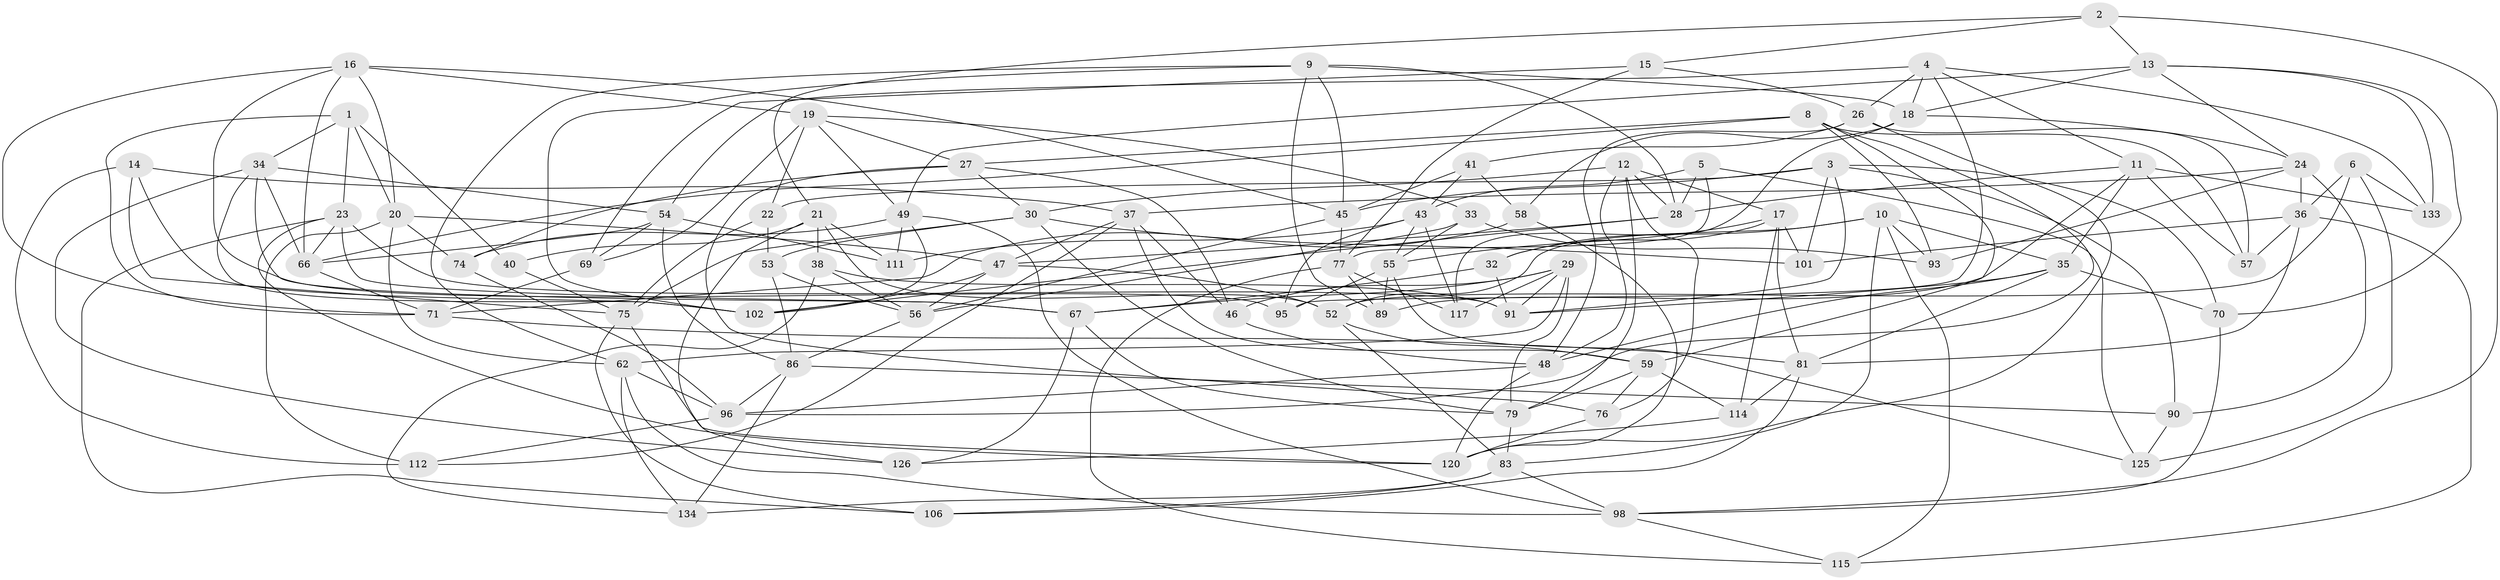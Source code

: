 // Generated by graph-tools (version 1.1) at 2025/24/03/03/25 07:24:30]
// undirected, 85 vertices, 220 edges
graph export_dot {
graph [start="1"]
  node [color=gray90,style=filled];
  1 [super="+42"];
  2;
  3 [super="+63"];
  4 [super="+7"];
  5;
  6;
  8 [super="+68"];
  9 [super="+25"];
  10 [super="+100"];
  11 [super="+85"];
  12 [super="+110"];
  13 [super="+65"];
  14;
  15;
  16 [super="+84"];
  17 [super="+108"];
  18 [super="+51"];
  19 [super="+31"];
  20 [super="+50"];
  21 [super="+104"];
  22;
  23 [super="+39"];
  24 [super="+44"];
  26 [super="+122"];
  27 [super="+135"];
  28 [super="+129"];
  29 [super="+127"];
  30 [super="+119"];
  32;
  33;
  34 [super="+131"];
  35 [super="+60"];
  36 [super="+132"];
  37 [super="+94"];
  38;
  40;
  41;
  43 [super="+64"];
  45 [super="+88"];
  46;
  47 [super="+61"];
  48 [super="+80"];
  49 [super="+130"];
  52 [super="+109"];
  53;
  54 [super="+128"];
  55 [super="+73"];
  56 [super="+97"];
  57;
  58;
  59 [super="+78"];
  62 [super="+121"];
  66 [super="+72"];
  67 [super="+107"];
  69;
  70;
  71 [super="+123"];
  74;
  75 [super="+124"];
  76;
  77 [super="+113"];
  79 [super="+92"];
  81 [super="+82"];
  83 [super="+87"];
  86 [super="+116"];
  89;
  90;
  91 [super="+118"];
  93;
  95;
  96 [super="+103"];
  98 [super="+99"];
  101;
  102 [super="+105"];
  106;
  111;
  112;
  114;
  115;
  117;
  120 [super="+136"];
  125;
  126;
  133;
  134;
  1 -- 40 [weight=2];
  1 -- 34;
  1 -- 71;
  1 -- 20;
  1 -- 23;
  2 -- 98;
  2 -- 21;
  2 -- 15;
  2 -- 13;
  3 -- 22;
  3 -- 101;
  3 -- 91;
  3 -- 90;
  3 -- 70;
  3 -- 45;
  4 -- 26;
  4 -- 11;
  4 -- 133;
  4 -- 95;
  4 -- 54;
  4 -- 18;
  5 -- 28;
  5 -- 125;
  5 -- 77;
  5 -- 43;
  6 -- 125;
  6 -- 133;
  6 -- 36;
  6 -- 52;
  8 -- 57;
  8 -- 59;
  8 -- 27;
  8 -- 66;
  8 -- 96;
  8 -- 93;
  9 -- 89;
  9 -- 28;
  9 -- 102;
  9 -- 62;
  9 -- 18;
  9 -- 45;
  10 -- 32;
  10 -- 115;
  10 -- 35;
  10 -- 83;
  10 -- 93;
  10 -- 52;
  11 -- 28;
  11 -- 89;
  11 -- 57;
  11 -- 133;
  11 -- 35;
  12 -- 76;
  12 -- 28;
  12 -- 30;
  12 -- 79;
  12 -- 17;
  12 -- 48;
  13 -- 49;
  13 -- 70;
  13 -- 133;
  13 -- 24;
  13 -- 18;
  14 -- 37;
  14 -- 112;
  14 -- 102;
  14 -- 75;
  15 -- 26;
  15 -- 69;
  15 -- 77;
  16 -- 71;
  16 -- 95;
  16 -- 45;
  16 -- 20;
  16 -- 66;
  16 -- 19;
  17 -- 101;
  17 -- 32;
  17 -- 114;
  17 -- 55;
  17 -- 81;
  18 -- 24;
  18 -- 117;
  18 -- 58;
  19 -- 69;
  19 -- 22;
  19 -- 33;
  19 -- 27;
  19 -- 49;
  20 -- 112;
  20 -- 74;
  20 -- 62;
  20 -- 47;
  21 -- 40;
  21 -- 111;
  21 -- 126;
  21 -- 52;
  21 -- 38;
  22 -- 53;
  22 -- 75;
  23 -- 66;
  23 -- 120;
  23 -- 91;
  23 -- 106;
  23 -- 67;
  24 -- 93;
  24 -- 90;
  24 -- 36;
  24 -- 37;
  26 -- 120;
  26 -- 41;
  26 -- 57;
  26 -- 48;
  27 -- 46;
  27 -- 76;
  27 -- 74;
  27 -- 30;
  28 -- 102;
  28 -- 47;
  29 -- 67;
  29 -- 117;
  29 -- 91;
  29 -- 62;
  29 -- 46;
  29 -- 79;
  30 -- 53;
  30 -- 75;
  30 -- 101;
  30 -- 79;
  32 -- 91;
  32 -- 67;
  33 -- 93;
  33 -- 56;
  33 -- 55;
  34 -- 67;
  34 -- 126;
  34 -- 102;
  34 -- 54;
  34 -- 66;
  35 -- 91;
  35 -- 81;
  35 -- 70;
  35 -- 48;
  36 -- 57;
  36 -- 115;
  36 -- 101;
  36 -- 81;
  37 -- 47;
  37 -- 112;
  37 -- 59;
  37 -- 46;
  38 -- 134;
  38 -- 56;
  38 -- 91;
  40 -- 75;
  41 -- 45;
  41 -- 58;
  41 -- 43;
  43 -- 95;
  43 -- 111;
  43 -- 117;
  43 -- 55;
  45 -- 56;
  45 -- 77;
  46 -- 48;
  47 -- 102;
  47 -- 56;
  47 -- 52;
  48 -- 96;
  48 -- 120;
  49 -- 102;
  49 -- 98;
  49 -- 74;
  49 -- 111;
  52 -- 59;
  52 -- 83;
  53 -- 86;
  53 -- 56;
  54 -- 86;
  54 -- 69;
  54 -- 66;
  54 -- 111;
  55 -- 125;
  55 -- 89;
  55 -- 95;
  56 -- 86;
  58 -- 120;
  58 -- 71;
  59 -- 76;
  59 -- 114;
  59 -- 79;
  62 -- 134;
  62 -- 98;
  62 -- 96;
  66 -- 71;
  67 -- 79;
  67 -- 126;
  69 -- 71;
  70 -- 98;
  71 -- 81;
  74 -- 96;
  75 -- 120;
  75 -- 106;
  76 -- 120;
  77 -- 115;
  77 -- 89;
  77 -- 117;
  79 -- 83;
  81 -- 114;
  81 -- 106;
  83 -- 98;
  83 -- 106;
  83 -- 134;
  86 -- 90;
  86 -- 134;
  86 -- 96;
  90 -- 125;
  96 -- 112;
  98 -- 115;
  114 -- 126;
}
